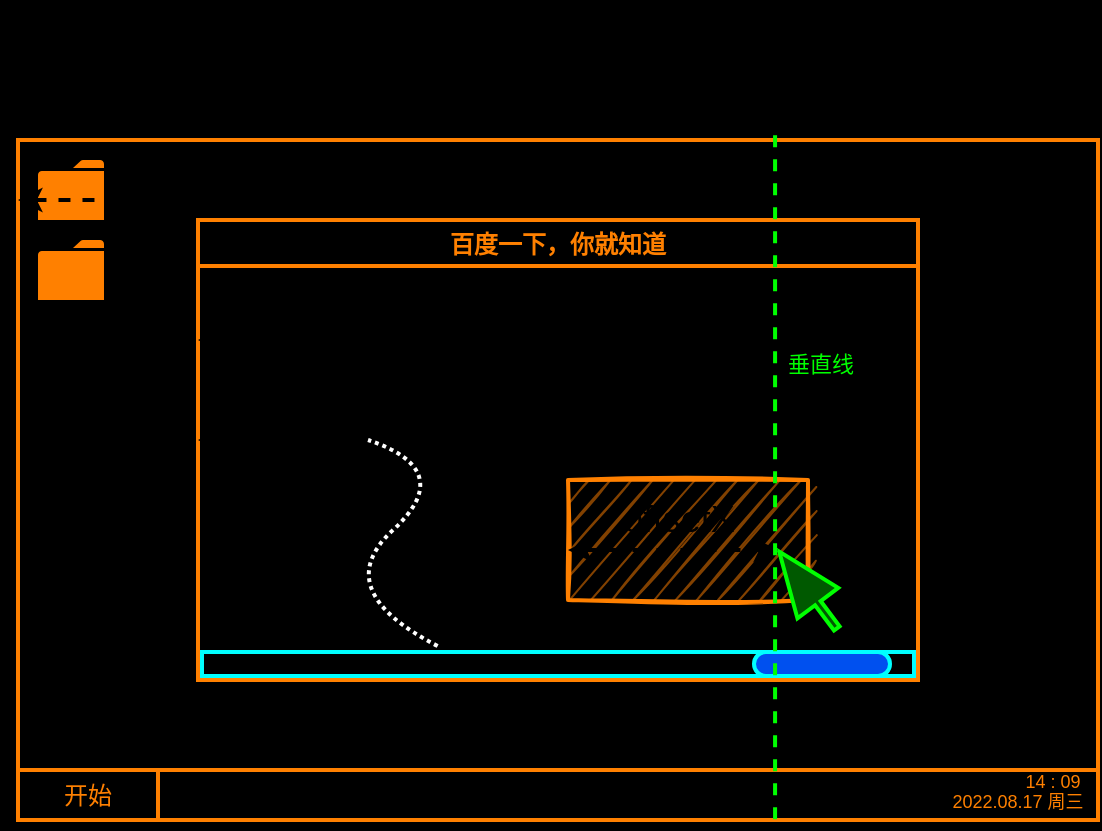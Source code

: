 <mxfile version="18.0.1" type="device"><diagram id="moY53jb_xDqx99FCwHkm" name="第 1 页"><mxGraphModel dx="1024" dy="407" grid="0" gridSize="5" guides="1" tooltips="1" connect="1" arrows="1" fold="1" page="0" pageScale="1" pageWidth="1600" pageHeight="900" background="#000000" math="0" shadow="0"><root><mxCell id="0"/><mxCell id="1" parent="0"/><mxCell id="O2NUAJqlMZCiczoOqf4w-1" value="" style="rounded=0;whiteSpace=wrap;html=1;strokeWidth=2;fillColor=none;strokeColor=#FF8000;" parent="1" vertex="1"><mxGeometry y="80" width="540" height="340" as="geometry"/></mxCell><mxCell id="O2NUAJqlMZCiczoOqf4w-3" value="百度一下，你就知道" style="swimlane;strokeColor=#FF8000;strokeWidth=2;fillColor=none;fontColor=#FF8000;" parent="1" vertex="1"><mxGeometry x="90" y="120" width="360" height="230" as="geometry"/></mxCell><mxCell id="O2NUAJqlMZCiczoOqf4w-7" value="" style="rounded=0;whiteSpace=wrap;html=1;strokeColor=#FF8000;strokeWidth=2;fillColor=#824100;sketch=1;" parent="O2NUAJqlMZCiczoOqf4w-3" vertex="1"><mxGeometry x="185" y="130" width="120" height="60" as="geometry"/></mxCell><mxCell id="O2NUAJqlMZCiczoOqf4w-17" value="" style="shape=flexArrow;endArrow=classic;html=1;rounded=0;strokeWidth=2;strokeColor=#00FF00;width=2.5;endSize=10.075;fillColor=#005900;sketch=0;" parent="O2NUAJqlMZCiczoOqf4w-3" edge="1"><mxGeometry width="50" height="50" relative="1" as="geometry"><mxPoint x="320" y="205" as="sourcePoint"/><mxPoint x="290" y="165" as="targetPoint"/></mxGeometry></mxCell><mxCell id="O2NUAJqlMZCiczoOqf4w-18" value="&lt;span style=&quot;font-size: 18px;&quot;&gt;pageX（相对页面，含滚动条）&lt;/span&gt;" style="endArrow=classic;startArrow=none;html=1;rounded=0;strokeWidth=2;dashed=1;labelBackgroundColor=none;startFill=0;" parent="O2NUAJqlMZCiczoOqf4w-3" edge="1"><mxGeometry x="-0.4" y="15" width="50" height="50" relative="1" as="geometry"><mxPoint x="90" y="110" as="sourcePoint"/><mxPoint x="290" y="110" as="targetPoint"/><mxPoint as="offset"/></mxGeometry></mxCell><mxCell id="FlEUP0fOxWoLHRuZvgPB-7" value="&lt;font style=&quot;font-size: 18px;&quot;&gt;offsetX&lt;/font&gt;" style="endArrow=classic;startArrow=classic;html=1;rounded=0;strokeWidth=2;dashed=1;labelBackgroundColor=none;" parent="O2NUAJqlMZCiczoOqf4w-3" edge="1"><mxGeometry x="0.048" y="15" width="50" height="50" relative="1" as="geometry"><mxPoint x="185" y="165" as="sourcePoint"/><mxPoint x="290" y="165" as="targetPoint"/><mxPoint as="offset"/></mxGeometry></mxCell><mxCell id="FlEUP0fOxWoLHRuZvgPB-10" value="&lt;span style=&quot;font-size: 18px;&quot;&gt;clientX / X（相对浏览器窗口）&lt;/span&gt;" style="endArrow=classic;startArrow=classic;html=1;rounded=0;strokeWidth=2;dashed=1;labelBackgroundColor=none;" parent="O2NUAJqlMZCiczoOqf4w-3" edge="1"><mxGeometry x="0.035" y="14" width="50" height="50" relative="1" as="geometry"><mxPoint y="60" as="sourcePoint"/><mxPoint x="290" y="60" as="targetPoint"/><mxPoint as="offset"/></mxGeometry></mxCell><mxCell id="FlEUP0fOxWoLHRuZvgPB-15" value="" style="endArrow=none;startArrow=classic;html=1;rounded=0;strokeWidth=2;dashed=1;labelBackgroundColor=none;startFill=1;endFill=0;dashPattern=1 1;" parent="O2NUAJqlMZCiczoOqf4w-3" edge="1"><mxGeometry y="15" width="50" height="50" relative="1" as="geometry"><mxPoint y="110" as="sourcePoint"/><mxPoint x="90" y="110" as="targetPoint"/><mxPoint as="offset"/></mxGeometry></mxCell><mxCell id="O2NUAJqlMZCiczoOqf4w-8" value="" style="rounded=0;whiteSpace=wrap;html=1;strokeColor=#FF8000;strokeWidth=2;fillColor=none;" parent="1" vertex="1"><mxGeometry y="395" width="540" height="25" as="geometry"/></mxCell><mxCell id="O2NUAJqlMZCiczoOqf4w-9" value="&lt;font color=&quot;#ff8000&quot;&gt;开始&lt;/font&gt;" style="rounded=0;whiteSpace=wrap;html=1;strokeColor=#FF8000;strokeWidth=2;fillColor=none;" parent="1" vertex="1"><mxGeometry y="395" width="70" height="25" as="geometry"/></mxCell><mxCell id="O2NUAJqlMZCiczoOqf4w-13" value="" style="pointerEvents=1;shadow=0;dashed=0;html=1;strokeColor=none;fillColor=#FF8000;labelPosition=center;verticalLabelPosition=bottom;verticalAlign=top;outlineConnect=0;align=center;shape=mxgraph.office.concepts.folder;" parent="1" vertex="1"><mxGeometry x="10" y="90" width="33" height="30" as="geometry"/></mxCell><mxCell id="O2NUAJqlMZCiczoOqf4w-14" value="" style="pointerEvents=1;shadow=0;dashed=0;html=1;strokeColor=none;fillColor=#FF8000;labelPosition=center;verticalLabelPosition=bottom;verticalAlign=top;outlineConnect=0;align=center;shape=mxgraph.office.concepts.folder;" parent="1" vertex="1"><mxGeometry x="10" y="130" width="33" height="30" as="geometry"/></mxCell><mxCell id="O2NUAJqlMZCiczoOqf4w-19" value="&lt;font color=&quot;#ff8000&quot; style=&quot;font-size: 9px;&quot;&gt;14 : 09&lt;br&gt;&lt;/font&gt;" style="text;html=1;strokeColor=none;fillColor=none;align=center;verticalAlign=middle;whiteSpace=wrap;rounded=0;fontSize=18;" parent="1" vertex="1"><mxGeometry x="495" y="390" width="45" height="15" as="geometry"/></mxCell><mxCell id="O2NUAJqlMZCiczoOqf4w-20" value="&lt;font style=&quot;font-size: 20px;&quot;&gt;鼠标位置offset、client、page和screen的区别&lt;/font&gt;" style="text;html=1;strokeColor=none;fillColor=none;align=center;verticalAlign=middle;whiteSpace=wrap;rounded=0;sketch=1;fontSize=14;" parent="1" vertex="1"><mxGeometry x="54.75" y="10" width="430.5" height="30" as="geometry"/></mxCell><mxCell id="FlEUP0fOxWoLHRuZvgPB-1" value="" style="rounded=0;whiteSpace=wrap;html=1;strokeWidth=2;fillColor=none;strokeColor=#00FFFF;" parent="1" vertex="1"><mxGeometry x="92" y="336" width="356" height="12" as="geometry"/></mxCell><mxCell id="FlEUP0fOxWoLHRuZvgPB-2" value="" style="rounded=1;whiteSpace=wrap;html=1;strokeColor=#00FFFF;strokeWidth=2;fillColor=#0050ef;fontColor=#ffffff;arcSize=50;" parent="1" vertex="1"><mxGeometry x="368" y="336" width="68" height="12" as="geometry"/></mxCell><mxCell id="FlEUP0fOxWoLHRuZvgPB-6" value="&lt;span style=&quot;font-size: 18px;&quot;&gt;screenX&lt;/span&gt;" style="endArrow=classic;startArrow=classic;html=1;rounded=0;strokeWidth=2;dashed=1;labelBackgroundColor=none;" parent="1" edge="1"><mxGeometry x="-0.053" y="15" width="50" height="50" relative="1" as="geometry"><mxPoint y="110" as="sourcePoint"/><mxPoint x="380" y="110" as="targetPoint"/><mxPoint as="offset"/></mxGeometry></mxCell><mxCell id="FlEUP0fOxWoLHRuZvgPB-8" value="" style="endArrow=none;startArrow=none;html=1;rounded=0;strokeWidth=2;dashed=1;labelBackgroundColor=none;startFill=0;endFill=0;exitX=0.701;exitY=-0.007;exitDx=0;exitDy=0;exitPerimeter=0;fillColor=#60a917;strokeColor=#00FF00;entryX=0.701;entryY=1.086;entryDx=0;entryDy=0;entryPerimeter=0;" parent="1" source="O2NUAJqlMZCiczoOqf4w-1" target="O2NUAJqlMZCiczoOqf4w-8" edge="1"><mxGeometry y="10" width="50" height="50" relative="1" as="geometry"><mxPoint x="70" y="305" as="sourcePoint"/><mxPoint x="380" y="415" as="targetPoint"/><mxPoint as="offset"/></mxGeometry></mxCell><mxCell id="FlEUP0fOxWoLHRuZvgPB-9" value="&lt;font color=&quot;#00ff00&quot;&gt;垂直线&lt;/font&gt;" style="edgeLabel;html=1;align=center;verticalAlign=middle;resizable=0;points=[];labelBackgroundColor=none;" parent="FlEUP0fOxWoLHRuZvgPB-8" vertex="1" connectable="0"><mxGeometry x="-0.334" y="1" relative="1" as="geometry"><mxPoint x="21" as="offset"/></mxGeometry></mxCell><mxCell id="FlEUP0fOxWoLHRuZvgPB-11" value="" style="curved=1;endArrow=none;html=1;rounded=0;sketch=0;fontColor=#00FF00;strokeColor=#FFFFFF;strokeWidth=2;dashed=1;endFill=0;dashPattern=1 1;exitX=0.331;exitY=-0.25;exitDx=0;exitDy=0;exitPerimeter=0;" parent="1" source="FlEUP0fOxWoLHRuZvgPB-1" edge="1"><mxGeometry width="50" height="50" relative="1" as="geometry"><mxPoint x="280" y="240" as="sourcePoint"/><mxPoint x="175" y="230" as="targetPoint"/><Array as="points"><mxPoint x="155" y="305"/><mxPoint x="220" y="245"/></Array></mxGeometry></mxCell><mxCell id="FlEUP0fOxWoLHRuZvgPB-13" value="&lt;font color=&quot;#ff8000&quot; style=&quot;font-size: 9px;&quot;&gt;2022.08.17 周三&lt;br&gt;&lt;/font&gt;" style="text;html=1;strokeColor=none;fillColor=none;align=center;verticalAlign=middle;whiteSpace=wrap;rounded=0;fontSize=18;" parent="1" vertex="1"><mxGeometry x="465" y="400" width="70" height="15" as="geometry"/></mxCell></root></mxGraphModel></diagram></mxfile>